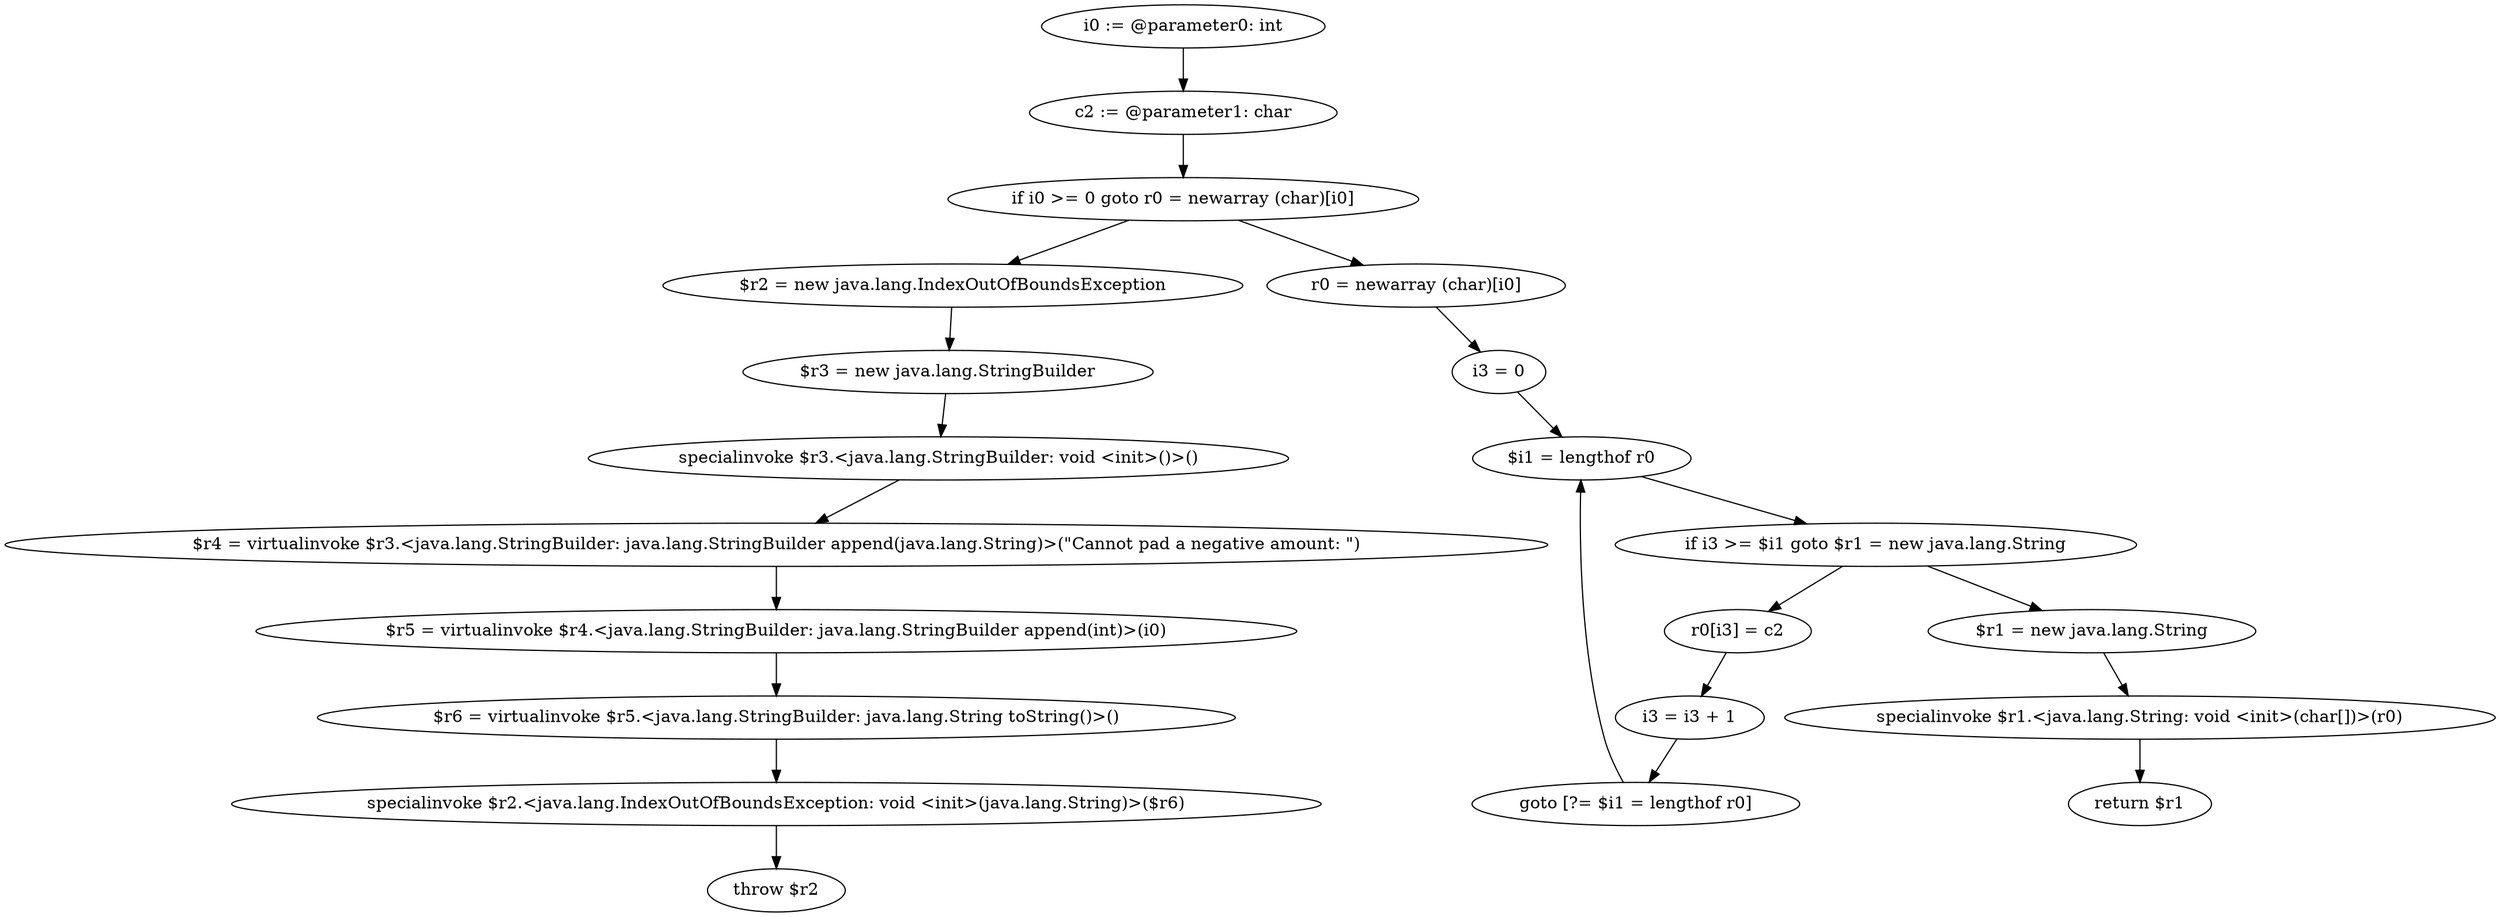 digraph "unitGraph" {
    "i0 := @parameter0: int"
    "c2 := @parameter1: char"
    "if i0 >= 0 goto r0 = newarray (char)[i0]"
    "$r2 = new java.lang.IndexOutOfBoundsException"
    "$r3 = new java.lang.StringBuilder"
    "specialinvoke $r3.<java.lang.StringBuilder: void <init>()>()"
    "$r4 = virtualinvoke $r3.<java.lang.StringBuilder: java.lang.StringBuilder append(java.lang.String)>(\"Cannot pad a negative amount: \")"
    "$r5 = virtualinvoke $r4.<java.lang.StringBuilder: java.lang.StringBuilder append(int)>(i0)"
    "$r6 = virtualinvoke $r5.<java.lang.StringBuilder: java.lang.String toString()>()"
    "specialinvoke $r2.<java.lang.IndexOutOfBoundsException: void <init>(java.lang.String)>($r6)"
    "throw $r2"
    "r0 = newarray (char)[i0]"
    "i3 = 0"
    "$i1 = lengthof r0"
    "if i3 >= $i1 goto $r1 = new java.lang.String"
    "r0[i3] = c2"
    "i3 = i3 + 1"
    "goto [?= $i1 = lengthof r0]"
    "$r1 = new java.lang.String"
    "specialinvoke $r1.<java.lang.String: void <init>(char[])>(r0)"
    "return $r1"
    "i0 := @parameter0: int"->"c2 := @parameter1: char";
    "c2 := @parameter1: char"->"if i0 >= 0 goto r0 = newarray (char)[i0]";
    "if i0 >= 0 goto r0 = newarray (char)[i0]"->"$r2 = new java.lang.IndexOutOfBoundsException";
    "if i0 >= 0 goto r0 = newarray (char)[i0]"->"r0 = newarray (char)[i0]";
    "$r2 = new java.lang.IndexOutOfBoundsException"->"$r3 = new java.lang.StringBuilder";
    "$r3 = new java.lang.StringBuilder"->"specialinvoke $r3.<java.lang.StringBuilder: void <init>()>()";
    "specialinvoke $r3.<java.lang.StringBuilder: void <init>()>()"->"$r4 = virtualinvoke $r3.<java.lang.StringBuilder: java.lang.StringBuilder append(java.lang.String)>(\"Cannot pad a negative amount: \")";
    "$r4 = virtualinvoke $r3.<java.lang.StringBuilder: java.lang.StringBuilder append(java.lang.String)>(\"Cannot pad a negative amount: \")"->"$r5 = virtualinvoke $r4.<java.lang.StringBuilder: java.lang.StringBuilder append(int)>(i0)";
    "$r5 = virtualinvoke $r4.<java.lang.StringBuilder: java.lang.StringBuilder append(int)>(i0)"->"$r6 = virtualinvoke $r5.<java.lang.StringBuilder: java.lang.String toString()>()";
    "$r6 = virtualinvoke $r5.<java.lang.StringBuilder: java.lang.String toString()>()"->"specialinvoke $r2.<java.lang.IndexOutOfBoundsException: void <init>(java.lang.String)>($r6)";
    "specialinvoke $r2.<java.lang.IndexOutOfBoundsException: void <init>(java.lang.String)>($r6)"->"throw $r2";
    "r0 = newarray (char)[i0]"->"i3 = 0";
    "i3 = 0"->"$i1 = lengthof r0";
    "$i1 = lengthof r0"->"if i3 >= $i1 goto $r1 = new java.lang.String";
    "if i3 >= $i1 goto $r1 = new java.lang.String"->"r0[i3] = c2";
    "if i3 >= $i1 goto $r1 = new java.lang.String"->"$r1 = new java.lang.String";
    "r0[i3] = c2"->"i3 = i3 + 1";
    "i3 = i3 + 1"->"goto [?= $i1 = lengthof r0]";
    "goto [?= $i1 = lengthof r0]"->"$i1 = lengthof r0";
    "$r1 = new java.lang.String"->"specialinvoke $r1.<java.lang.String: void <init>(char[])>(r0)";
    "specialinvoke $r1.<java.lang.String: void <init>(char[])>(r0)"->"return $r1";
}
